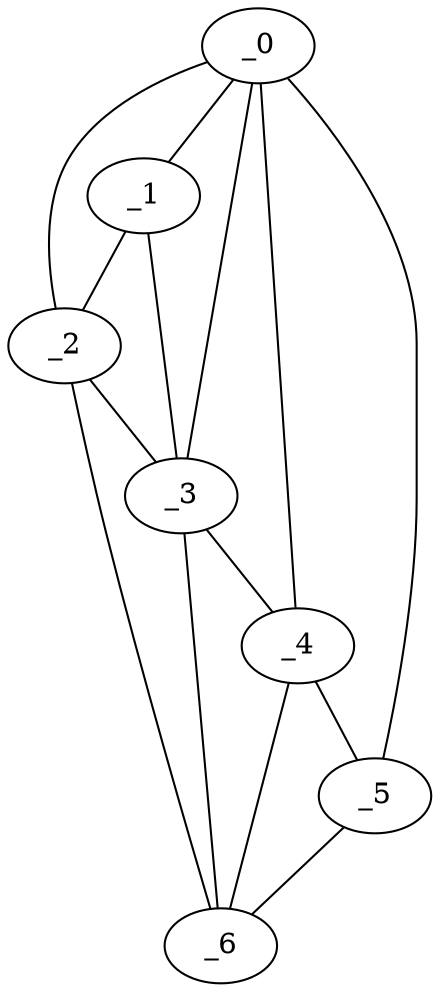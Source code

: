 graph "obj50__195.gxl" {
	_0	 [x=46,
		y=39];
	_1	 [x=70,
		y=16];
	_0 -- _1	 [valence=2];
	_2	 [x=72,
		y=10];
	_0 -- _2	 [valence=1];
	_3	 [x=82,
		y=39];
	_0 -- _3	 [valence=2];
	_4	 [x=93,
		y=85];
	_0 -- _4	 [valence=2];
	_5	 [x=95,
		y=116];
	_0 -- _5	 [valence=1];
	_1 -- _2	 [valence=1];
	_1 -- _3	 [valence=2];
	_2 -- _3	 [valence=2];
	_6	 [x=99,
		y=66];
	_2 -- _6	 [valence=1];
	_3 -- _4	 [valence=2];
	_3 -- _6	 [valence=1];
	_4 -- _5	 [valence=2];
	_4 -- _6	 [valence=2];
	_5 -- _6	 [valence=1];
}
